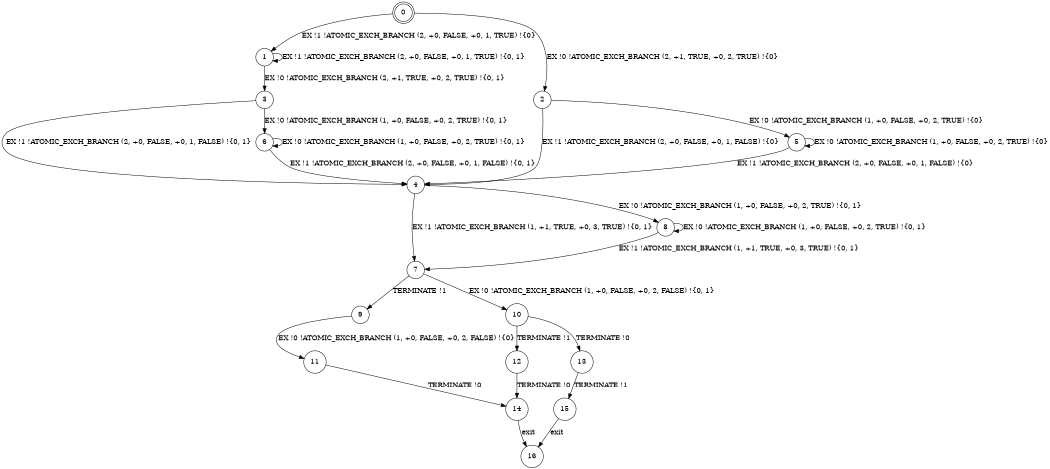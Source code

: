 digraph BCG {
size = "7, 10.5";
center = TRUE;
node [shape = circle];
0 [peripheries = 2];
0 -> 1 [label = "EX !1 !ATOMIC_EXCH_BRANCH (2, +0, FALSE, +0, 1, TRUE) !{0}"];
0 -> 2 [label = "EX !0 !ATOMIC_EXCH_BRANCH (2, +1, TRUE, +0, 2, TRUE) !{0}"];
1 -> 3 [label = "EX !0 !ATOMIC_EXCH_BRANCH (2, +1, TRUE, +0, 2, TRUE) !{0, 1}"];
1 -> 1 [label = "EX !1 !ATOMIC_EXCH_BRANCH (2, +0, FALSE, +0, 1, TRUE) !{0, 1}"];
2 -> 4 [label = "EX !1 !ATOMIC_EXCH_BRANCH (2, +0, FALSE, +0, 1, FALSE) !{0}"];
2 -> 5 [label = "EX !0 !ATOMIC_EXCH_BRANCH (1, +0, FALSE, +0, 2, TRUE) !{0}"];
3 -> 4 [label = "EX !1 !ATOMIC_EXCH_BRANCH (2, +0, FALSE, +0, 1, FALSE) !{0, 1}"];
3 -> 6 [label = "EX !0 !ATOMIC_EXCH_BRANCH (1, +0, FALSE, +0, 2, TRUE) !{0, 1}"];
4 -> 7 [label = "EX !1 !ATOMIC_EXCH_BRANCH (1, +1, TRUE, +0, 3, TRUE) !{0, 1}"];
4 -> 8 [label = "EX !0 !ATOMIC_EXCH_BRANCH (1, +0, FALSE, +0, 2, TRUE) !{0, 1}"];
5 -> 4 [label = "EX !1 !ATOMIC_EXCH_BRANCH (2, +0, FALSE, +0, 1, FALSE) !{0}"];
5 -> 5 [label = "EX !0 !ATOMIC_EXCH_BRANCH (1, +0, FALSE, +0, 2, TRUE) !{0}"];
6 -> 4 [label = "EX !1 !ATOMIC_EXCH_BRANCH (2, +0, FALSE, +0, 1, FALSE) !{0, 1}"];
6 -> 6 [label = "EX !0 !ATOMIC_EXCH_BRANCH (1, +0, FALSE, +0, 2, TRUE) !{0, 1}"];
7 -> 9 [label = "TERMINATE !1"];
7 -> 10 [label = "EX !0 !ATOMIC_EXCH_BRANCH (1, +0, FALSE, +0, 2, FALSE) !{0, 1}"];
8 -> 7 [label = "EX !1 !ATOMIC_EXCH_BRANCH (1, +1, TRUE, +0, 3, TRUE) !{0, 1}"];
8 -> 8 [label = "EX !0 !ATOMIC_EXCH_BRANCH (1, +0, FALSE, +0, 2, TRUE) !{0, 1}"];
9 -> 11 [label = "EX !0 !ATOMIC_EXCH_BRANCH (1, +0, FALSE, +0, 2, FALSE) !{0}"];
10 -> 12 [label = "TERMINATE !1"];
10 -> 13 [label = "TERMINATE !0"];
11 -> 14 [label = "TERMINATE !0"];
12 -> 14 [label = "TERMINATE !0"];
13 -> 15 [label = "TERMINATE !1"];
14 -> 16 [label = "exit"];
15 -> 16 [label = "exit"];
}

